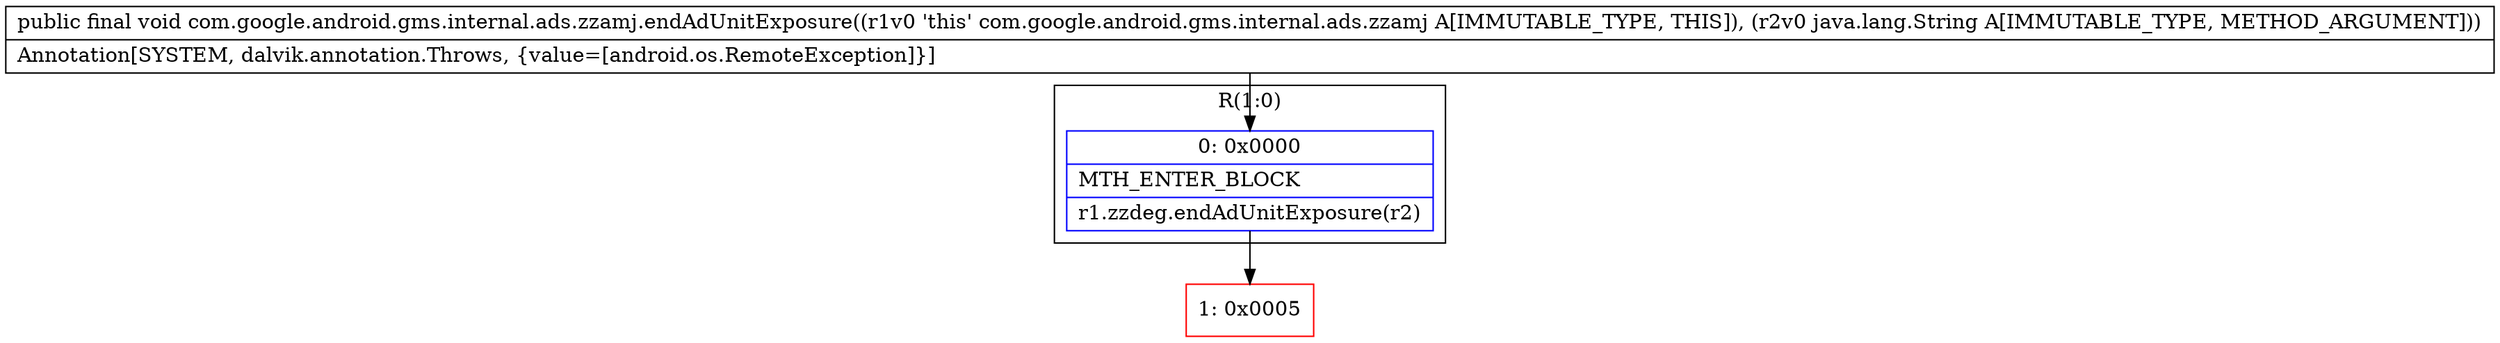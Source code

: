 digraph "CFG forcom.google.android.gms.internal.ads.zzamj.endAdUnitExposure(Ljava\/lang\/String;)V" {
subgraph cluster_Region_262120132 {
label = "R(1:0)";
node [shape=record,color=blue];
Node_0 [shape=record,label="{0\:\ 0x0000|MTH_ENTER_BLOCK\l|r1.zzdeg.endAdUnitExposure(r2)\l}"];
}
Node_1 [shape=record,color=red,label="{1\:\ 0x0005}"];
MethodNode[shape=record,label="{public final void com.google.android.gms.internal.ads.zzamj.endAdUnitExposure((r1v0 'this' com.google.android.gms.internal.ads.zzamj A[IMMUTABLE_TYPE, THIS]), (r2v0 java.lang.String A[IMMUTABLE_TYPE, METHOD_ARGUMENT]))  | Annotation[SYSTEM, dalvik.annotation.Throws, \{value=[android.os.RemoteException]\}]\l}"];
MethodNode -> Node_0;
Node_0 -> Node_1;
}

